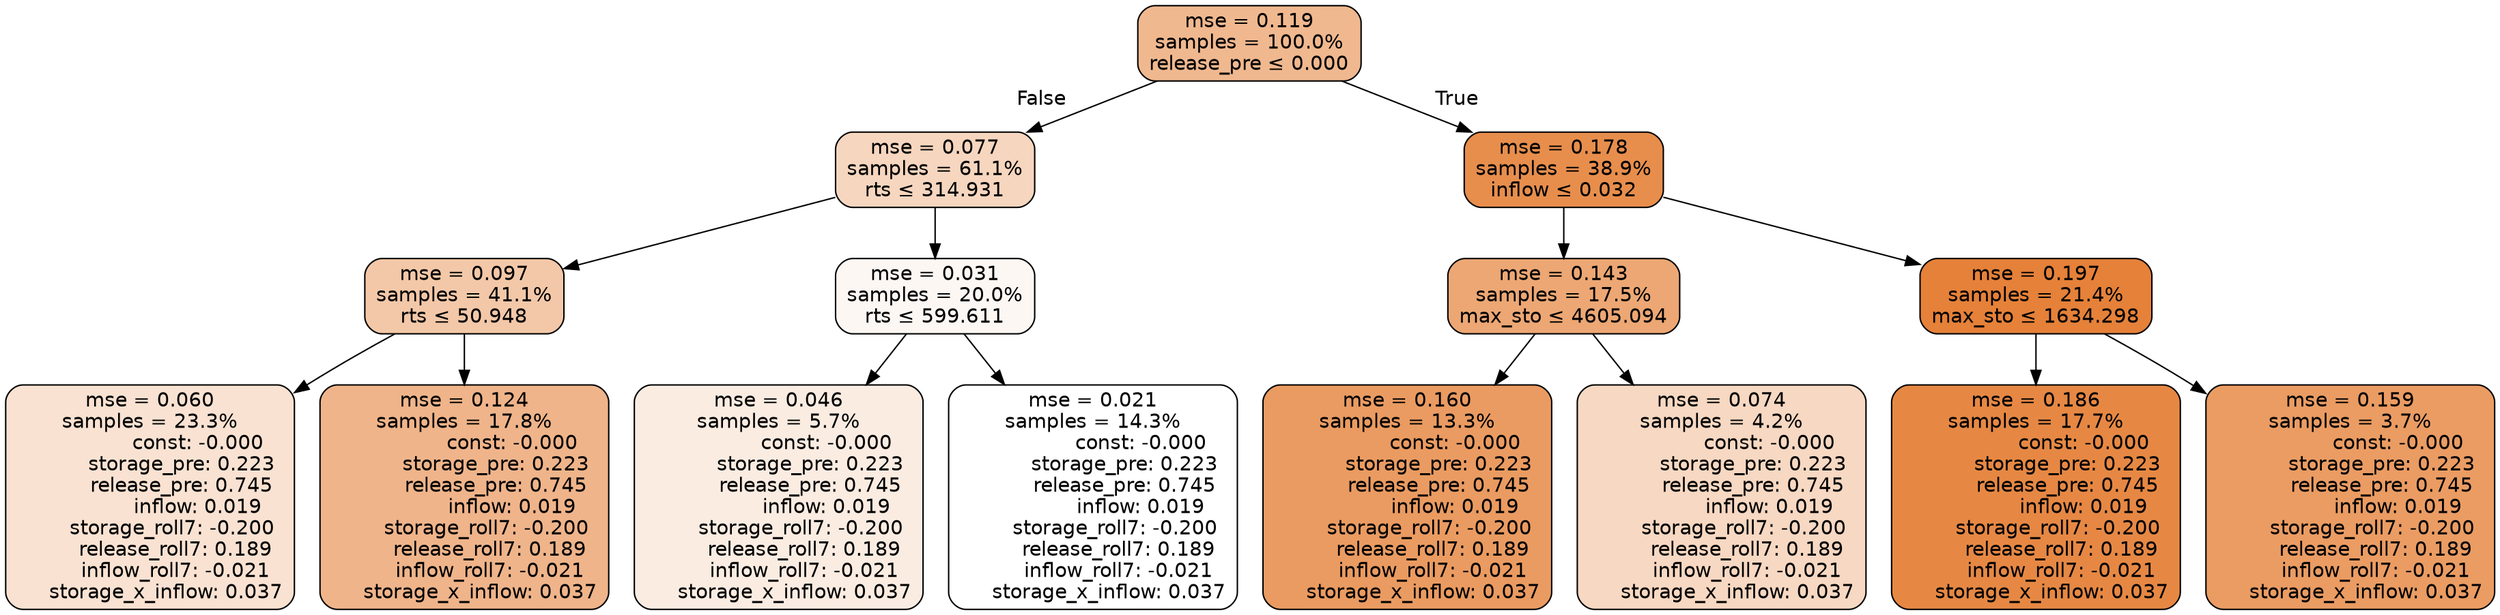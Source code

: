 digraph tree {
node [shape=rectangle, style="filled, rounded", color="black", fontname=helvetica] ;
edge [fontname=helvetica] ;
	"0" [label="mse = 0.119
samples = 100.0%
release_pre &le; 0.000", fillcolor="#f0b88f"]
	"1" [label="mse = 0.077
samples = 61.1%
rts &le; 314.931", fillcolor="#f6d6bf"]
	"2" [label="mse = 0.097
samples = 41.1%
rts &le; 50.948", fillcolor="#f3c8a8"]
	"3" [label="mse = 0.060
samples = 23.3%
               const: -0.000
          storage_pre: 0.223
          release_pre: 0.745
               inflow: 0.019
       storage_roll7: -0.200
        release_roll7: 0.189
        inflow_roll7: -0.021
     storage_x_inflow: 0.037", fillcolor="#f9e2d2"]
	"4" [label="mse = 0.124
samples = 17.8%
               const: -0.000
          storage_pre: 0.223
          release_pre: 0.745
               inflow: 0.019
       storage_roll7: -0.200
        release_roll7: 0.189
        inflow_roll7: -0.021
     storage_x_inflow: 0.037", fillcolor="#efb48a"]
	"5" [label="mse = 0.031
samples = 20.0%
rts &le; 599.611", fillcolor="#fdf7f3"]
	"6" [label="mse = 0.046
samples = 5.7%
               const: -0.000
          storage_pre: 0.223
          release_pre: 0.745
               inflow: 0.019
       storage_roll7: -0.200
        release_roll7: 0.189
        inflow_roll7: -0.021
     storage_x_inflow: 0.037", fillcolor="#fbece2"]
	"7" [label="mse = 0.021
samples = 14.3%
               const: -0.000
          storage_pre: 0.223
          release_pre: 0.745
               inflow: 0.019
       storage_roll7: -0.200
        release_roll7: 0.189
        inflow_roll7: -0.021
     storage_x_inflow: 0.037", fillcolor="#ffffff"]
	"8" [label="mse = 0.178
samples = 38.9%
inflow &le; 0.032", fillcolor="#e78e4d"]
	"9" [label="mse = 0.143
samples = 17.5%
max_sto &le; 4605.094", fillcolor="#eca774"]
	"10" [label="mse = 0.160
samples = 13.3%
               const: -0.000
          storage_pre: 0.223
          release_pre: 0.745
               inflow: 0.019
       storage_roll7: -0.200
        release_roll7: 0.189
        inflow_roll7: -0.021
     storage_x_inflow: 0.037", fillcolor="#ea9b61"]
	"11" [label="mse = 0.074
samples = 4.2%
               const: -0.000
          storage_pre: 0.223
          release_pre: 0.745
               inflow: 0.019
       storage_roll7: -0.200
        release_roll7: 0.189
        inflow_roll7: -0.021
     storage_x_inflow: 0.037", fillcolor="#f7d8c2"]
	"12" [label="mse = 0.197
samples = 21.4%
max_sto &le; 1634.298", fillcolor="#e58139"]
	"13" [label="mse = 0.186
samples = 17.7%
               const: -0.000
          storage_pre: 0.223
          release_pre: 0.745
               inflow: 0.019
       storage_roll7: -0.200
        release_roll7: 0.189
        inflow_roll7: -0.021
     storage_x_inflow: 0.037", fillcolor="#e68844"]
	"14" [label="mse = 0.159
samples = 3.7%
               const: -0.000
          storage_pre: 0.223
          release_pre: 0.745
               inflow: 0.019
       storage_roll7: -0.200
        release_roll7: 0.189
        inflow_roll7: -0.021
     storage_x_inflow: 0.037", fillcolor="#ea9c63"]

	"0" -> "1" [labeldistance=2.5, labelangle=45, headlabel="False"]
	"1" -> "2"
	"2" -> "3"
	"2" -> "4"
	"1" -> "5"
	"5" -> "6"
	"5" -> "7"
	"0" -> "8" [labeldistance=2.5, labelangle=-45, headlabel="True"]
	"8" -> "9"
	"9" -> "10"
	"9" -> "11"
	"8" -> "12"
	"12" -> "13"
	"12" -> "14"
}